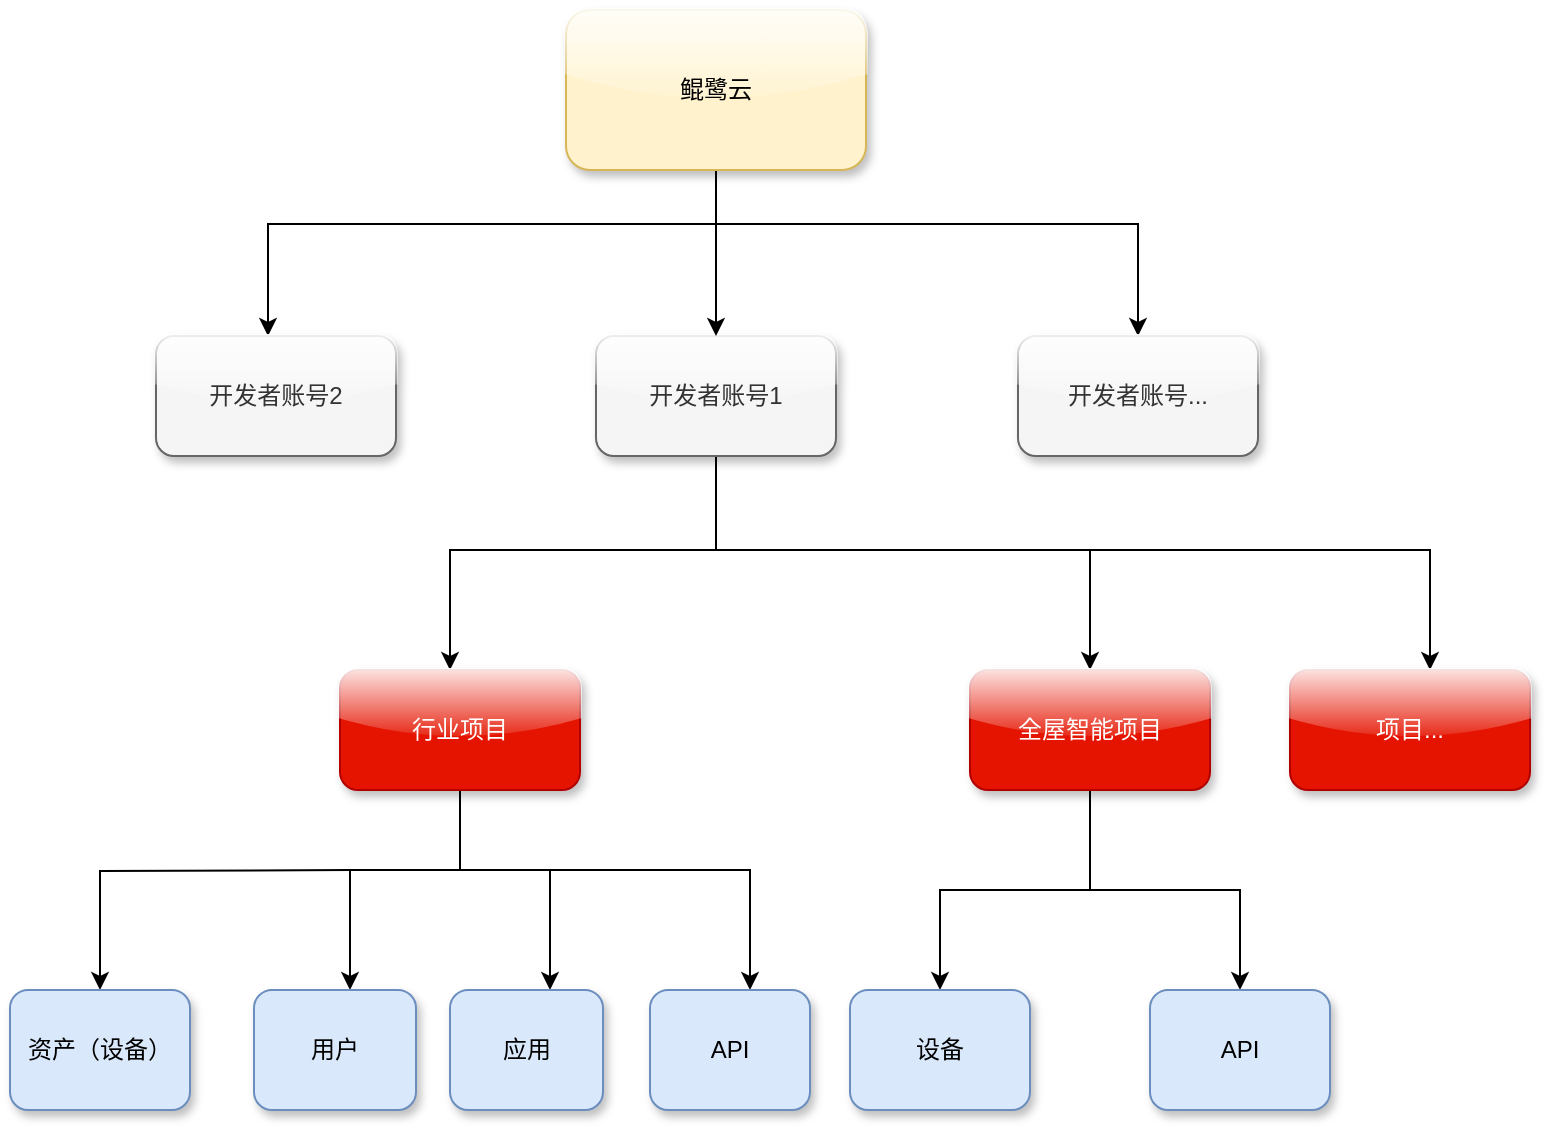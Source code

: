 <mxfile version="14.6.13" type="github">
  <diagram id="prtHgNgQTEPvFCAcTncT" name="Page-1">
    <mxGraphModel dx="1382" dy="760" grid="0" gridSize="10" guides="1" tooltips="1" connect="1" arrows="1" fold="1" page="1" pageScale="1" pageWidth="827" pageHeight="1169" math="0" shadow="0">
      <root>
        <mxCell id="0" />
        <mxCell id="1" parent="0" />
        <mxCell id="uqWAWXD4FmbdqLs9K8xn-3" value="" style="edgeStyle=orthogonalEdgeStyle;rounded=0;orthogonalLoop=1;jettySize=auto;html=1;" edge="1" parent="1" source="uqWAWXD4FmbdqLs9K8xn-1" target="uqWAWXD4FmbdqLs9K8xn-2">
          <mxGeometry relative="1" as="geometry">
            <Array as="points">
              <mxPoint x="383" y="540" />
              <mxPoint x="250" y="540" />
            </Array>
          </mxGeometry>
        </mxCell>
        <mxCell id="uqWAWXD4FmbdqLs9K8xn-5" value="" style="edgeStyle=orthogonalEdgeStyle;rounded=0;orthogonalLoop=1;jettySize=auto;html=1;" edge="1" parent="1" source="uqWAWXD4FmbdqLs9K8xn-1" target="uqWAWXD4FmbdqLs9K8xn-4">
          <mxGeometry relative="1" as="geometry">
            <Array as="points">
              <mxPoint x="383" y="540" />
              <mxPoint x="570" y="540" />
            </Array>
          </mxGeometry>
        </mxCell>
        <mxCell id="uqWAWXD4FmbdqLs9K8xn-27" value="" style="edgeStyle=orthogonalEdgeStyle;rounded=0;orthogonalLoop=1;jettySize=auto;html=1;" edge="1" parent="1" source="uqWAWXD4FmbdqLs9K8xn-1" target="uqWAWXD4FmbdqLs9K8xn-26">
          <mxGeometry relative="1" as="geometry">
            <Array as="points">
              <mxPoint x="383" y="540" />
              <mxPoint x="740" y="540" />
            </Array>
          </mxGeometry>
        </mxCell>
        <mxCell id="uqWAWXD4FmbdqLs9K8xn-1" value="开发者账号1" style="rounded=1;whiteSpace=wrap;html=1;fillColor=#f5f5f5;strokeColor=#666666;fontColor=#333333;shadow=1;sketch=0;glass=1;" vertex="1" parent="1">
          <mxGeometry x="323" y="433" width="120" height="60" as="geometry" />
        </mxCell>
        <mxCell id="uqWAWXD4FmbdqLs9K8xn-7" value="" style="edgeStyle=orthogonalEdgeStyle;rounded=0;orthogonalLoop=1;jettySize=auto;html=1;" edge="1" parent="1" target="uqWAWXD4FmbdqLs9K8xn-6">
          <mxGeometry relative="1" as="geometry">
            <mxPoint x="200" y="700" as="sourcePoint" />
          </mxGeometry>
        </mxCell>
        <mxCell id="uqWAWXD4FmbdqLs9K8xn-10" value="" style="edgeStyle=orthogonalEdgeStyle;rounded=0;orthogonalLoop=1;jettySize=auto;html=1;" edge="1" parent="1" source="uqWAWXD4FmbdqLs9K8xn-2" target="uqWAWXD4FmbdqLs9K8xn-9">
          <mxGeometry relative="1" as="geometry">
            <Array as="points">
              <mxPoint x="255" y="700" />
              <mxPoint x="300" y="700" />
            </Array>
          </mxGeometry>
        </mxCell>
        <mxCell id="uqWAWXD4FmbdqLs9K8xn-12" value="" style="edgeStyle=orthogonalEdgeStyle;rounded=0;orthogonalLoop=1;jettySize=auto;html=1;" edge="1" parent="1" source="uqWAWXD4FmbdqLs9K8xn-2" target="uqWAWXD4FmbdqLs9K8xn-11">
          <mxGeometry relative="1" as="geometry">
            <Array as="points">
              <mxPoint x="255" y="700" />
              <mxPoint x="200" y="700" />
            </Array>
          </mxGeometry>
        </mxCell>
        <mxCell id="uqWAWXD4FmbdqLs9K8xn-14" value="" style="edgeStyle=orthogonalEdgeStyle;rounded=0;orthogonalLoop=1;jettySize=auto;html=1;" edge="1" parent="1" source="uqWAWXD4FmbdqLs9K8xn-2" target="uqWAWXD4FmbdqLs9K8xn-13">
          <mxGeometry relative="1" as="geometry">
            <Array as="points">
              <mxPoint x="255" y="700" />
              <mxPoint x="400" y="700" />
            </Array>
          </mxGeometry>
        </mxCell>
        <mxCell id="uqWAWXD4FmbdqLs9K8xn-2" value="行业项目" style="rounded=1;whiteSpace=wrap;html=1;fillColor=#e51400;strokeColor=#B20000;fontColor=#ffffff;shadow=1;glass=1;" vertex="1" parent="1">
          <mxGeometry x="195" y="600" width="120" height="60" as="geometry" />
        </mxCell>
        <mxCell id="uqWAWXD4FmbdqLs9K8xn-16" value="" style="edgeStyle=orthogonalEdgeStyle;rounded=0;orthogonalLoop=1;jettySize=auto;html=1;" edge="1" parent="1" source="uqWAWXD4FmbdqLs9K8xn-4" target="uqWAWXD4FmbdqLs9K8xn-15">
          <mxGeometry relative="1" as="geometry" />
        </mxCell>
        <mxCell id="uqWAWXD4FmbdqLs9K8xn-19" value="" style="edgeStyle=orthogonalEdgeStyle;rounded=0;orthogonalLoop=1;jettySize=auto;html=1;" edge="1" parent="1" source="uqWAWXD4FmbdqLs9K8xn-4" target="uqWAWXD4FmbdqLs9K8xn-18">
          <mxGeometry relative="1" as="geometry" />
        </mxCell>
        <mxCell id="uqWAWXD4FmbdqLs9K8xn-4" value="全屋智能项目" style="rounded=1;whiteSpace=wrap;html=1;fillColor=#e51400;strokeColor=#B20000;fontColor=#ffffff;shadow=1;glass=1;" vertex="1" parent="1">
          <mxGeometry x="510" y="600" width="120" height="60" as="geometry" />
        </mxCell>
        <mxCell id="uqWAWXD4FmbdqLs9K8xn-6" value="资产（设备）" style="rounded=1;whiteSpace=wrap;html=1;fillColor=#dae8fc;strokeColor=#6c8ebf;shadow=1;" vertex="1" parent="1">
          <mxGeometry x="30" y="760" width="90" height="60" as="geometry" />
        </mxCell>
        <mxCell id="uqWAWXD4FmbdqLs9K8xn-9" value="应用" style="rounded=1;whiteSpace=wrap;html=1;fillColor=#dae8fc;strokeColor=#6c8ebf;shadow=1;" vertex="1" parent="1">
          <mxGeometry x="250" y="760" width="76.5" height="60" as="geometry" />
        </mxCell>
        <mxCell id="uqWAWXD4FmbdqLs9K8xn-11" value="用户" style="rounded=1;whiteSpace=wrap;html=1;fillColor=#dae8fc;strokeColor=#6c8ebf;shadow=1;" vertex="1" parent="1">
          <mxGeometry x="152" y="760" width="81" height="60" as="geometry" />
        </mxCell>
        <mxCell id="uqWAWXD4FmbdqLs9K8xn-13" value="API" style="rounded=1;whiteSpace=wrap;html=1;fillColor=#dae8fc;strokeColor=#6c8ebf;shadow=1;" vertex="1" parent="1">
          <mxGeometry x="350" y="760" width="80" height="60" as="geometry" />
        </mxCell>
        <mxCell id="uqWAWXD4FmbdqLs9K8xn-15" value="设备" style="rounded=1;whiteSpace=wrap;html=1;fillColor=#dae8fc;strokeColor=#6c8ebf;shadow=1;" vertex="1" parent="1">
          <mxGeometry x="450" y="760" width="90" height="60" as="geometry" />
        </mxCell>
        <mxCell id="uqWAWXD4FmbdqLs9K8xn-18" value="API" style="rounded=1;whiteSpace=wrap;html=1;fillColor=#dae8fc;strokeColor=#6c8ebf;shadow=1;" vertex="1" parent="1">
          <mxGeometry x="600" y="760" width="90" height="60" as="geometry" />
        </mxCell>
        <mxCell id="uqWAWXD4FmbdqLs9K8xn-21" style="edgeStyle=orthogonalEdgeStyle;rounded=0;orthogonalLoop=1;jettySize=auto;html=1;" edge="1" parent="1" source="uqWAWXD4FmbdqLs9K8xn-20" target="uqWAWXD4FmbdqLs9K8xn-1">
          <mxGeometry relative="1" as="geometry" />
        </mxCell>
        <mxCell id="uqWAWXD4FmbdqLs9K8xn-23" value="" style="edgeStyle=orthogonalEdgeStyle;rounded=0;orthogonalLoop=1;jettySize=auto;html=1;" edge="1" parent="1" source="uqWAWXD4FmbdqLs9K8xn-20" target="uqWAWXD4FmbdqLs9K8xn-22">
          <mxGeometry relative="1" as="geometry">
            <Array as="points">
              <mxPoint x="383" y="377" />
              <mxPoint x="159" y="377" />
            </Array>
          </mxGeometry>
        </mxCell>
        <mxCell id="uqWAWXD4FmbdqLs9K8xn-25" value="" style="edgeStyle=orthogonalEdgeStyle;rounded=0;orthogonalLoop=1;jettySize=auto;html=1;" edge="1" parent="1" source="uqWAWXD4FmbdqLs9K8xn-20" target="uqWAWXD4FmbdqLs9K8xn-24">
          <mxGeometry relative="1" as="geometry">
            <Array as="points">
              <mxPoint x="383" y="377" />
              <mxPoint x="594" y="377" />
            </Array>
          </mxGeometry>
        </mxCell>
        <mxCell id="uqWAWXD4FmbdqLs9K8xn-20" value="鲲鹭云" style="rounded=1;whiteSpace=wrap;html=1;fillColor=#fff2cc;strokeColor=#d6b656;shadow=1;glass=1;" vertex="1" parent="1">
          <mxGeometry x="308" y="270" width="150" height="80" as="geometry" />
        </mxCell>
        <mxCell id="uqWAWXD4FmbdqLs9K8xn-22" value="开发者账号2" style="rounded=1;whiteSpace=wrap;html=1;fillColor=#f5f5f5;strokeColor=#666666;fontColor=#333333;glass=1;shadow=1;" vertex="1" parent="1">
          <mxGeometry x="103" y="433" width="120" height="60" as="geometry" />
        </mxCell>
        <mxCell id="uqWAWXD4FmbdqLs9K8xn-24" value="开发者账号..." style="rounded=1;whiteSpace=wrap;html=1;fillColor=#f5f5f5;strokeColor=#666666;fontColor=#333333;glass=1;shadow=1;" vertex="1" parent="1">
          <mxGeometry x="534" y="433" width="120" height="60" as="geometry" />
        </mxCell>
        <mxCell id="uqWAWXD4FmbdqLs9K8xn-26" value="项目..." style="rounded=1;whiteSpace=wrap;html=1;fillColor=#e51400;strokeColor=#B20000;fontColor=#ffffff;glass=1;shadow=1;" vertex="1" parent="1">
          <mxGeometry x="670" y="600" width="120" height="60" as="geometry" />
        </mxCell>
      </root>
    </mxGraphModel>
  </diagram>
</mxfile>
